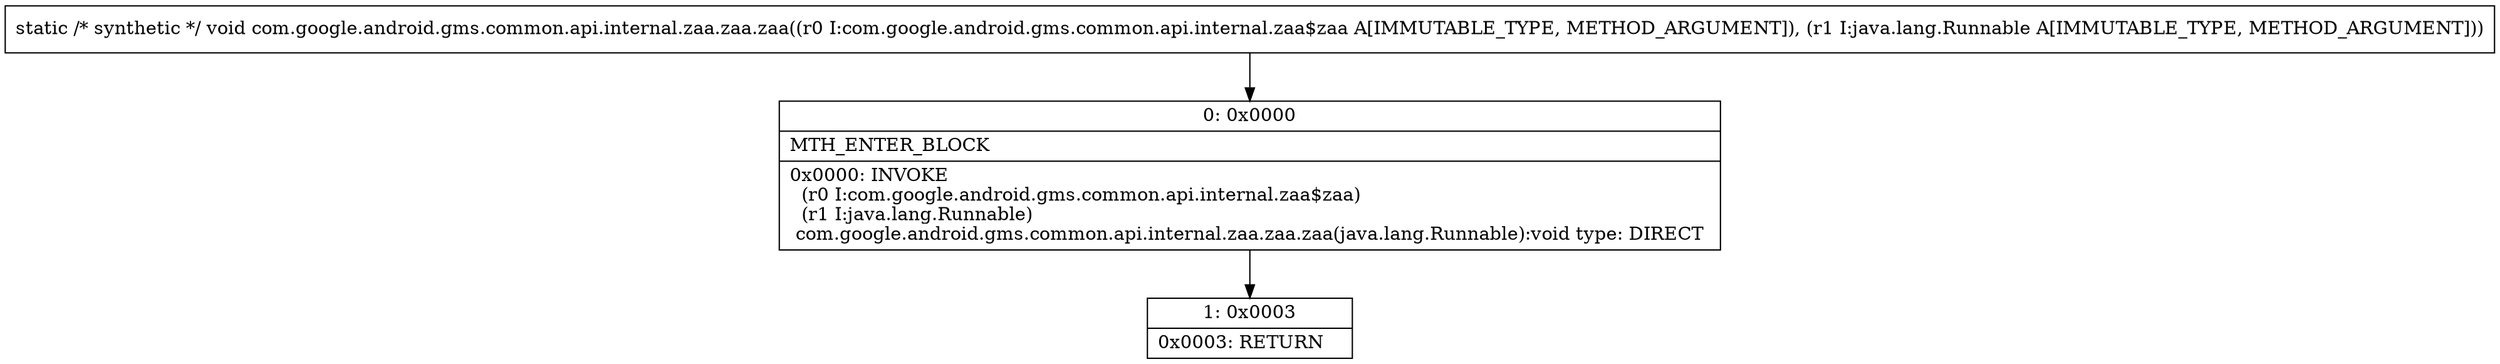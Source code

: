 digraph "CFG forcom.google.android.gms.common.api.internal.zaa.zaa.zaa(Lcom\/google\/android\/gms\/common\/api\/internal\/zaa$zaa;Ljava\/lang\/Runnable;)V" {
Node_0 [shape=record,label="{0\:\ 0x0000|MTH_ENTER_BLOCK\l|0x0000: INVOKE  \l  (r0 I:com.google.android.gms.common.api.internal.zaa$zaa)\l  (r1 I:java.lang.Runnable)\l com.google.android.gms.common.api.internal.zaa.zaa.zaa(java.lang.Runnable):void type: DIRECT \l}"];
Node_1 [shape=record,label="{1\:\ 0x0003|0x0003: RETURN   \l}"];
MethodNode[shape=record,label="{static \/* synthetic *\/ void com.google.android.gms.common.api.internal.zaa.zaa.zaa((r0 I:com.google.android.gms.common.api.internal.zaa$zaa A[IMMUTABLE_TYPE, METHOD_ARGUMENT]), (r1 I:java.lang.Runnable A[IMMUTABLE_TYPE, METHOD_ARGUMENT])) }"];
MethodNode -> Node_0;
Node_0 -> Node_1;
}

